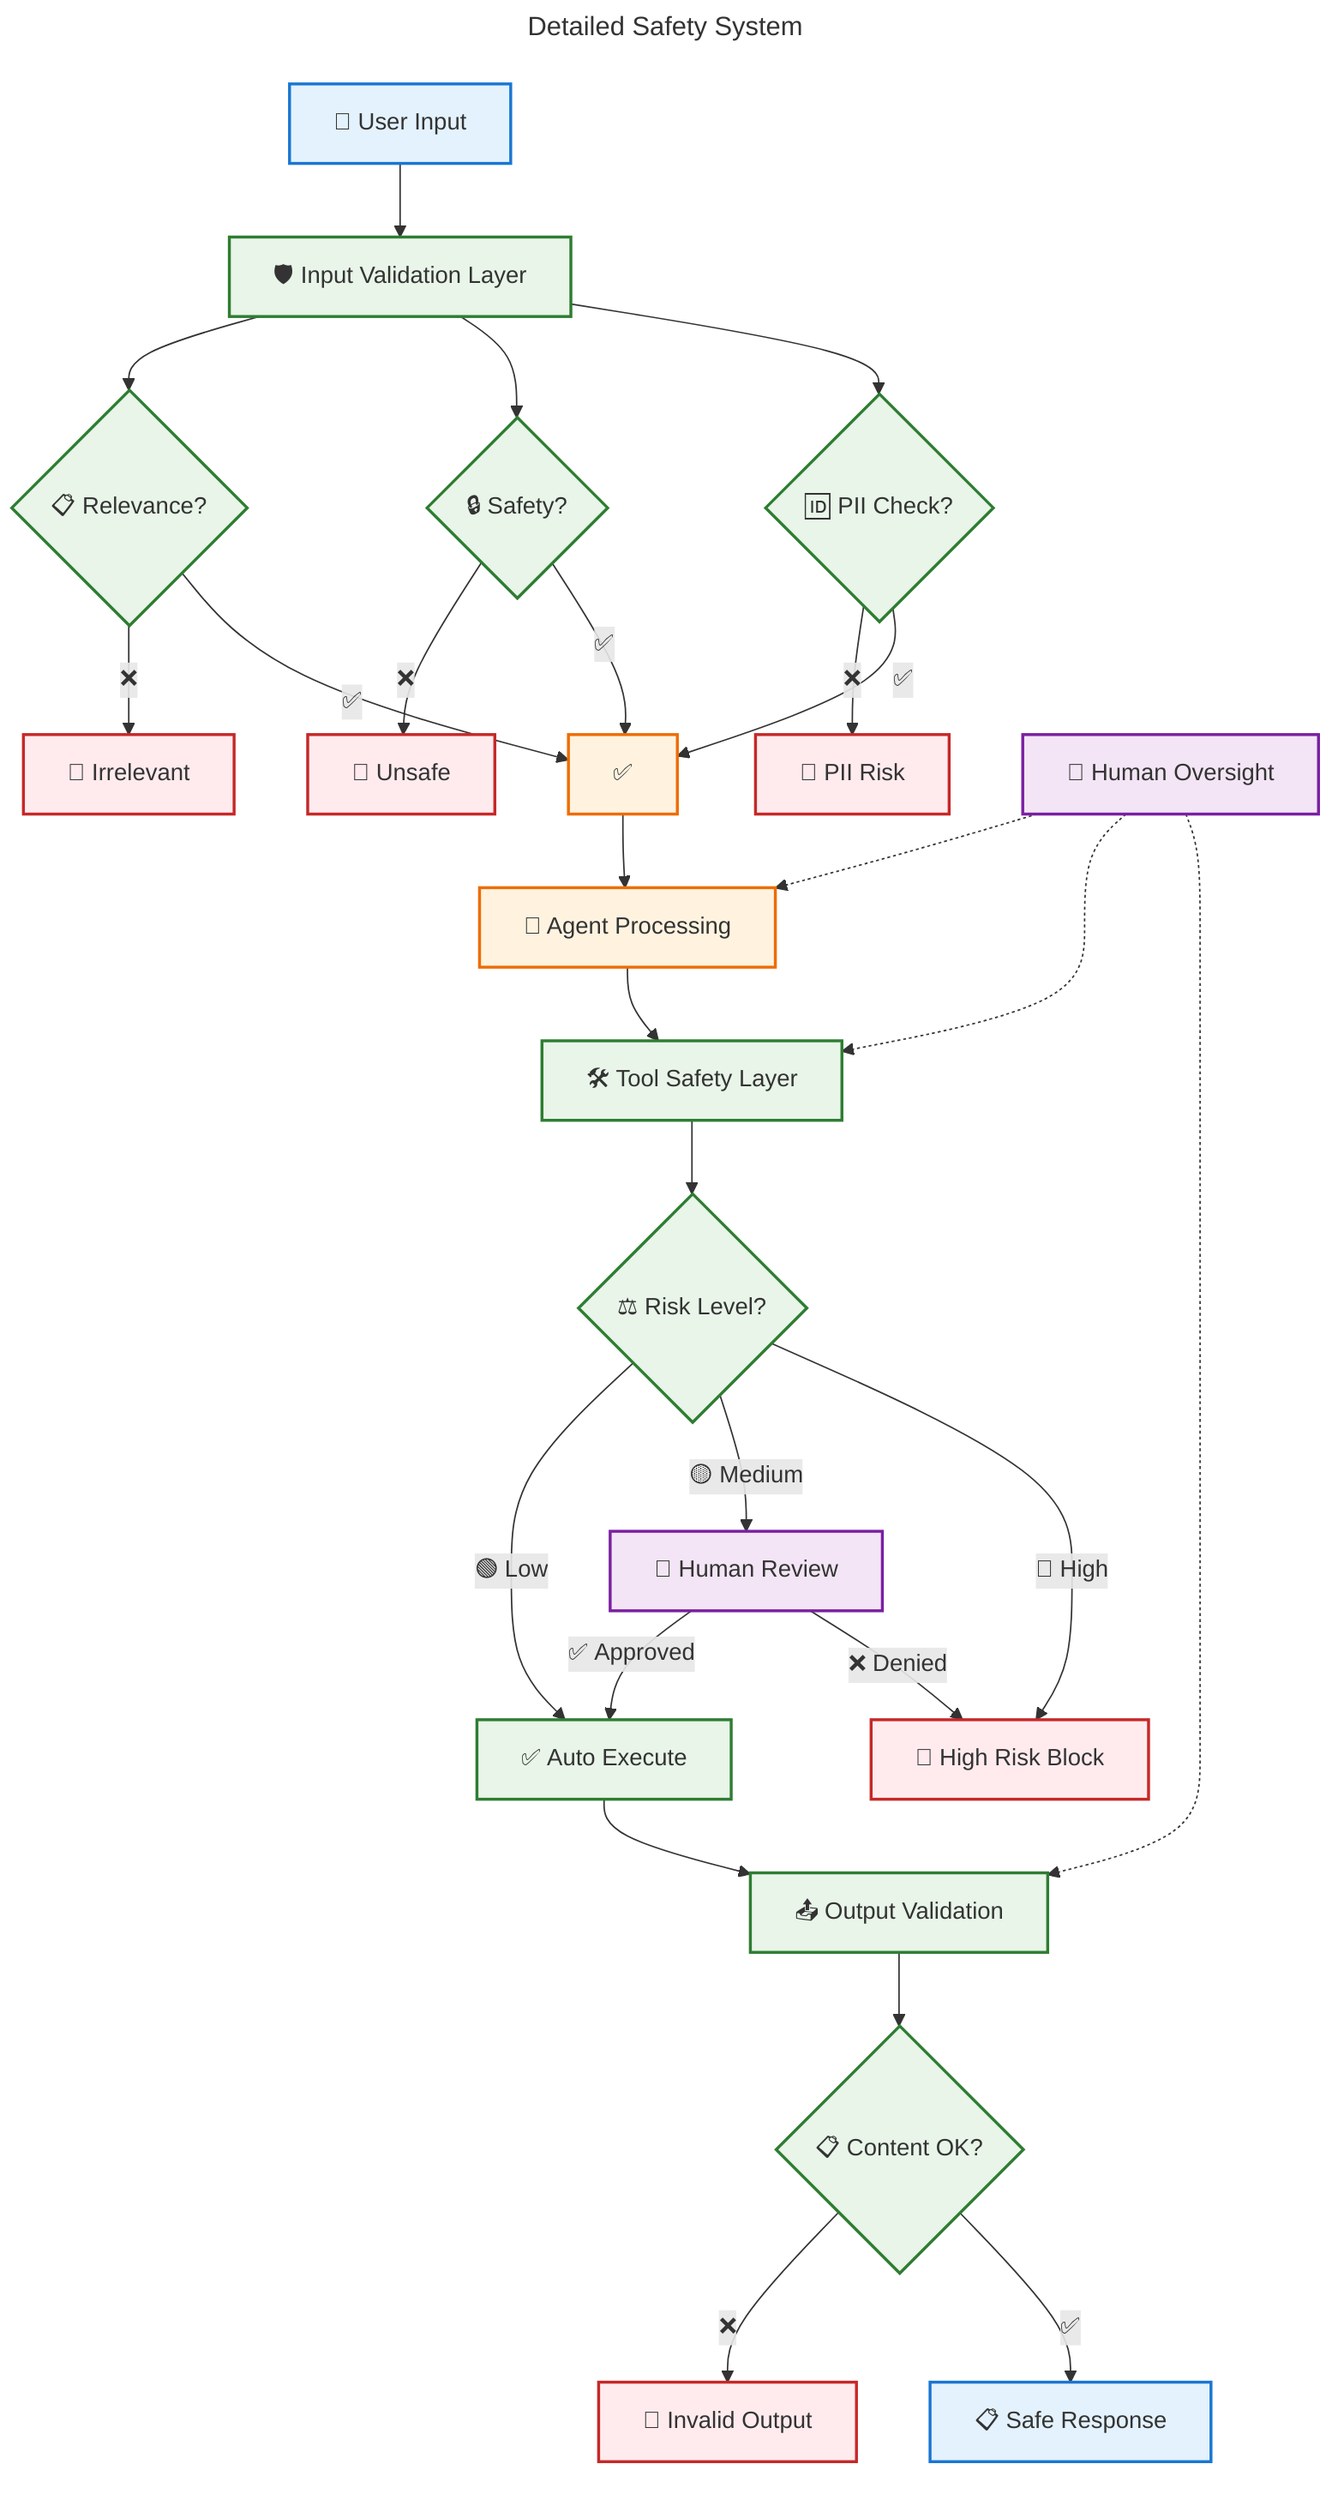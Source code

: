 ---
title: "Detailed Safety System"
---
flowchart TD
    %% Input Layer
    Input[👤 User Input] --> InputLayer[🛡️ Input Validation Layer]
    
    %% Input validation details
    InputLayer --> Relevance{📋 Relevance?}
    InputLayer --> Safety{🔒 Safety?}
    InputLayer --> PII{🆔 PII Check?}
    
    Relevance -->|❌| Block1[🚫 Irrelevant]
    Safety -->|❌| Block2[🚫 Unsafe]
    PII -->|❌| Block3[🚫 PII Risk]
    
    Relevance -->|✅| Approved1[✅]
    Safety -->|✅| Approved1
    PII -->|✅| Approved1
    
    %% Processing Layer
    Approved1 --> Processing[🤖 Agent Processing]
    Processing --> ToolLayer[🛠️ Tool Safety Layer]
    
    %% Tool safety details
    ToolLayer --> RiskCheck{⚖️ Risk Level?}
    RiskCheck -->|🟢 Low| AutoExecute[✅ Auto Execute]
    RiskCheck -->|🟡 Medium| HumanReview[👥 Human Review]
    RiskCheck -->|🔴 High| Block4[🚫 High Risk Block]
    
    HumanReview -->|✅ Approved| AutoExecute
    HumanReview -->|❌ Denied| Block4
    
    %% Output Layer
    AutoExecute --> OutputLayer[📤 Output Validation]
    OutputLayer --> ContentCheck{📋 Content OK?}
    ContentCheck -->|❌| Block5[🚫 Invalid Output]
    ContentCheck -->|✅| FinalResponse[📋 Safe Response]
    
    %% Human Oversight
    HumanOversight[👥 Human Oversight] -.-> Processing
    HumanOversight -.-> ToolLayer
    HumanOversight -.-> OutputLayer
    
    %% Styling
    classDef inputClass fill:#e3f2fd,stroke:#1976d2,stroke-width:2px
    classDef safetyClass fill:#e8f5e8,stroke:#2e7d32,stroke-width:2px
    classDef blockClass fill:#ffebee,stroke:#c62828,stroke-width:2px
    classDef processClass fill:#fff3e0,stroke:#ef6c00,stroke-width:2px
    classDef humanClass fill:#f3e5f5,stroke:#7b1fa2,stroke-width:2px
    
    class Input,FinalResponse inputClass
    class InputLayer,ToolLayer,OutputLayer,Relevance,Safety,PII,RiskCheck,ContentCheck,AutoExecute safetyClass
    class Block1,Block2,Block3,Block4,Block5 blockClass
    class Processing,Approved1 processClass
    class HumanReview,HumanOversight humanClass